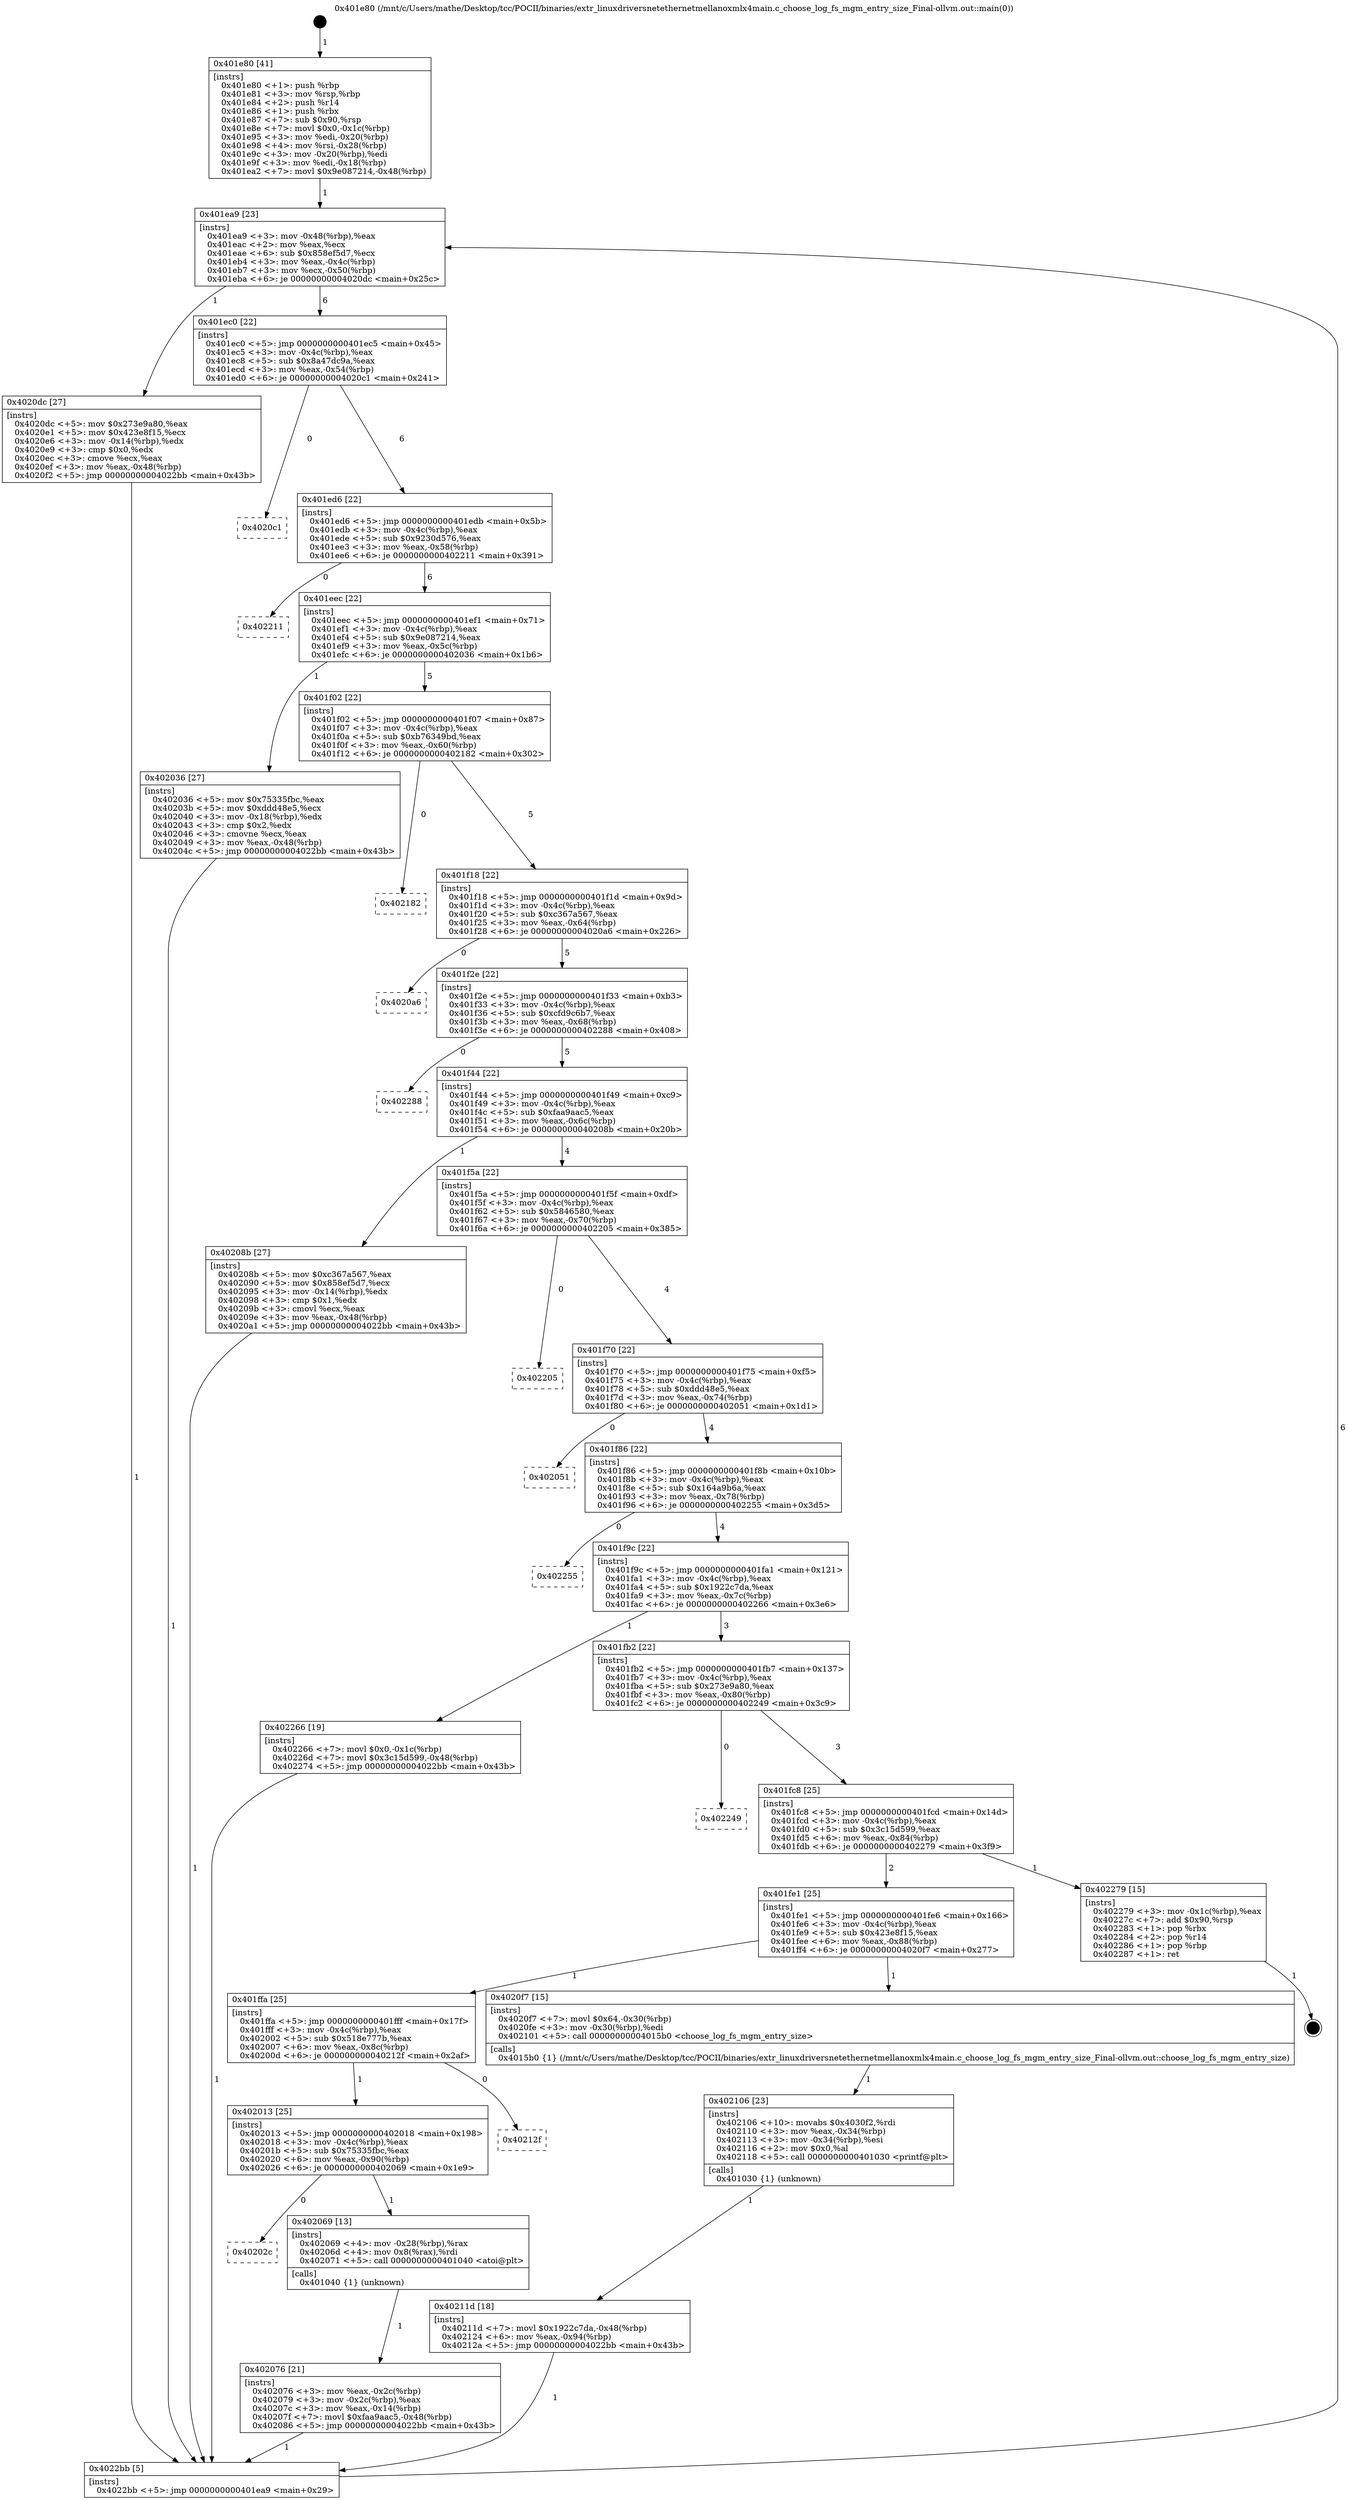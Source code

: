 digraph "0x401e80" {
  label = "0x401e80 (/mnt/c/Users/mathe/Desktop/tcc/POCII/binaries/extr_linuxdriversnetethernetmellanoxmlx4main.c_choose_log_fs_mgm_entry_size_Final-ollvm.out::main(0))"
  labelloc = "t"
  node[shape=record]

  Entry [label="",width=0.3,height=0.3,shape=circle,fillcolor=black,style=filled]
  "0x401ea9" [label="{
     0x401ea9 [23]\l
     | [instrs]\l
     &nbsp;&nbsp;0x401ea9 \<+3\>: mov -0x48(%rbp),%eax\l
     &nbsp;&nbsp;0x401eac \<+2\>: mov %eax,%ecx\l
     &nbsp;&nbsp;0x401eae \<+6\>: sub $0x858ef5d7,%ecx\l
     &nbsp;&nbsp;0x401eb4 \<+3\>: mov %eax,-0x4c(%rbp)\l
     &nbsp;&nbsp;0x401eb7 \<+3\>: mov %ecx,-0x50(%rbp)\l
     &nbsp;&nbsp;0x401eba \<+6\>: je 00000000004020dc \<main+0x25c\>\l
  }"]
  "0x4020dc" [label="{
     0x4020dc [27]\l
     | [instrs]\l
     &nbsp;&nbsp;0x4020dc \<+5\>: mov $0x273e9a80,%eax\l
     &nbsp;&nbsp;0x4020e1 \<+5\>: mov $0x423e8f15,%ecx\l
     &nbsp;&nbsp;0x4020e6 \<+3\>: mov -0x14(%rbp),%edx\l
     &nbsp;&nbsp;0x4020e9 \<+3\>: cmp $0x0,%edx\l
     &nbsp;&nbsp;0x4020ec \<+3\>: cmove %ecx,%eax\l
     &nbsp;&nbsp;0x4020ef \<+3\>: mov %eax,-0x48(%rbp)\l
     &nbsp;&nbsp;0x4020f2 \<+5\>: jmp 00000000004022bb \<main+0x43b\>\l
  }"]
  "0x401ec0" [label="{
     0x401ec0 [22]\l
     | [instrs]\l
     &nbsp;&nbsp;0x401ec0 \<+5\>: jmp 0000000000401ec5 \<main+0x45\>\l
     &nbsp;&nbsp;0x401ec5 \<+3\>: mov -0x4c(%rbp),%eax\l
     &nbsp;&nbsp;0x401ec8 \<+5\>: sub $0x8a47dc9a,%eax\l
     &nbsp;&nbsp;0x401ecd \<+3\>: mov %eax,-0x54(%rbp)\l
     &nbsp;&nbsp;0x401ed0 \<+6\>: je 00000000004020c1 \<main+0x241\>\l
  }"]
  Exit [label="",width=0.3,height=0.3,shape=circle,fillcolor=black,style=filled,peripheries=2]
  "0x4020c1" [label="{
     0x4020c1\l
  }", style=dashed]
  "0x401ed6" [label="{
     0x401ed6 [22]\l
     | [instrs]\l
     &nbsp;&nbsp;0x401ed6 \<+5\>: jmp 0000000000401edb \<main+0x5b\>\l
     &nbsp;&nbsp;0x401edb \<+3\>: mov -0x4c(%rbp),%eax\l
     &nbsp;&nbsp;0x401ede \<+5\>: sub $0x9230d576,%eax\l
     &nbsp;&nbsp;0x401ee3 \<+3\>: mov %eax,-0x58(%rbp)\l
     &nbsp;&nbsp;0x401ee6 \<+6\>: je 0000000000402211 \<main+0x391\>\l
  }"]
  "0x40211d" [label="{
     0x40211d [18]\l
     | [instrs]\l
     &nbsp;&nbsp;0x40211d \<+7\>: movl $0x1922c7da,-0x48(%rbp)\l
     &nbsp;&nbsp;0x402124 \<+6\>: mov %eax,-0x94(%rbp)\l
     &nbsp;&nbsp;0x40212a \<+5\>: jmp 00000000004022bb \<main+0x43b\>\l
  }"]
  "0x402211" [label="{
     0x402211\l
  }", style=dashed]
  "0x401eec" [label="{
     0x401eec [22]\l
     | [instrs]\l
     &nbsp;&nbsp;0x401eec \<+5\>: jmp 0000000000401ef1 \<main+0x71\>\l
     &nbsp;&nbsp;0x401ef1 \<+3\>: mov -0x4c(%rbp),%eax\l
     &nbsp;&nbsp;0x401ef4 \<+5\>: sub $0x9e087214,%eax\l
     &nbsp;&nbsp;0x401ef9 \<+3\>: mov %eax,-0x5c(%rbp)\l
     &nbsp;&nbsp;0x401efc \<+6\>: je 0000000000402036 \<main+0x1b6\>\l
  }"]
  "0x402106" [label="{
     0x402106 [23]\l
     | [instrs]\l
     &nbsp;&nbsp;0x402106 \<+10\>: movabs $0x4030f2,%rdi\l
     &nbsp;&nbsp;0x402110 \<+3\>: mov %eax,-0x34(%rbp)\l
     &nbsp;&nbsp;0x402113 \<+3\>: mov -0x34(%rbp),%esi\l
     &nbsp;&nbsp;0x402116 \<+2\>: mov $0x0,%al\l
     &nbsp;&nbsp;0x402118 \<+5\>: call 0000000000401030 \<printf@plt\>\l
     | [calls]\l
     &nbsp;&nbsp;0x401030 \{1\} (unknown)\l
  }"]
  "0x402036" [label="{
     0x402036 [27]\l
     | [instrs]\l
     &nbsp;&nbsp;0x402036 \<+5\>: mov $0x75335fbc,%eax\l
     &nbsp;&nbsp;0x40203b \<+5\>: mov $0xddd48e5,%ecx\l
     &nbsp;&nbsp;0x402040 \<+3\>: mov -0x18(%rbp),%edx\l
     &nbsp;&nbsp;0x402043 \<+3\>: cmp $0x2,%edx\l
     &nbsp;&nbsp;0x402046 \<+3\>: cmovne %ecx,%eax\l
     &nbsp;&nbsp;0x402049 \<+3\>: mov %eax,-0x48(%rbp)\l
     &nbsp;&nbsp;0x40204c \<+5\>: jmp 00000000004022bb \<main+0x43b\>\l
  }"]
  "0x401f02" [label="{
     0x401f02 [22]\l
     | [instrs]\l
     &nbsp;&nbsp;0x401f02 \<+5\>: jmp 0000000000401f07 \<main+0x87\>\l
     &nbsp;&nbsp;0x401f07 \<+3\>: mov -0x4c(%rbp),%eax\l
     &nbsp;&nbsp;0x401f0a \<+5\>: sub $0xb76349bd,%eax\l
     &nbsp;&nbsp;0x401f0f \<+3\>: mov %eax,-0x60(%rbp)\l
     &nbsp;&nbsp;0x401f12 \<+6\>: je 0000000000402182 \<main+0x302\>\l
  }"]
  "0x4022bb" [label="{
     0x4022bb [5]\l
     | [instrs]\l
     &nbsp;&nbsp;0x4022bb \<+5\>: jmp 0000000000401ea9 \<main+0x29\>\l
  }"]
  "0x401e80" [label="{
     0x401e80 [41]\l
     | [instrs]\l
     &nbsp;&nbsp;0x401e80 \<+1\>: push %rbp\l
     &nbsp;&nbsp;0x401e81 \<+3\>: mov %rsp,%rbp\l
     &nbsp;&nbsp;0x401e84 \<+2\>: push %r14\l
     &nbsp;&nbsp;0x401e86 \<+1\>: push %rbx\l
     &nbsp;&nbsp;0x401e87 \<+7\>: sub $0x90,%rsp\l
     &nbsp;&nbsp;0x401e8e \<+7\>: movl $0x0,-0x1c(%rbp)\l
     &nbsp;&nbsp;0x401e95 \<+3\>: mov %edi,-0x20(%rbp)\l
     &nbsp;&nbsp;0x401e98 \<+4\>: mov %rsi,-0x28(%rbp)\l
     &nbsp;&nbsp;0x401e9c \<+3\>: mov -0x20(%rbp),%edi\l
     &nbsp;&nbsp;0x401e9f \<+3\>: mov %edi,-0x18(%rbp)\l
     &nbsp;&nbsp;0x401ea2 \<+7\>: movl $0x9e087214,-0x48(%rbp)\l
  }"]
  "0x402076" [label="{
     0x402076 [21]\l
     | [instrs]\l
     &nbsp;&nbsp;0x402076 \<+3\>: mov %eax,-0x2c(%rbp)\l
     &nbsp;&nbsp;0x402079 \<+3\>: mov -0x2c(%rbp),%eax\l
     &nbsp;&nbsp;0x40207c \<+3\>: mov %eax,-0x14(%rbp)\l
     &nbsp;&nbsp;0x40207f \<+7\>: movl $0xfaa9aac5,-0x48(%rbp)\l
     &nbsp;&nbsp;0x402086 \<+5\>: jmp 00000000004022bb \<main+0x43b\>\l
  }"]
  "0x402182" [label="{
     0x402182\l
  }", style=dashed]
  "0x401f18" [label="{
     0x401f18 [22]\l
     | [instrs]\l
     &nbsp;&nbsp;0x401f18 \<+5\>: jmp 0000000000401f1d \<main+0x9d\>\l
     &nbsp;&nbsp;0x401f1d \<+3\>: mov -0x4c(%rbp),%eax\l
     &nbsp;&nbsp;0x401f20 \<+5\>: sub $0xc367a567,%eax\l
     &nbsp;&nbsp;0x401f25 \<+3\>: mov %eax,-0x64(%rbp)\l
     &nbsp;&nbsp;0x401f28 \<+6\>: je 00000000004020a6 \<main+0x226\>\l
  }"]
  "0x40202c" [label="{
     0x40202c\l
  }", style=dashed]
  "0x4020a6" [label="{
     0x4020a6\l
  }", style=dashed]
  "0x401f2e" [label="{
     0x401f2e [22]\l
     | [instrs]\l
     &nbsp;&nbsp;0x401f2e \<+5\>: jmp 0000000000401f33 \<main+0xb3\>\l
     &nbsp;&nbsp;0x401f33 \<+3\>: mov -0x4c(%rbp),%eax\l
     &nbsp;&nbsp;0x401f36 \<+5\>: sub $0xcfd9c6b7,%eax\l
     &nbsp;&nbsp;0x401f3b \<+3\>: mov %eax,-0x68(%rbp)\l
     &nbsp;&nbsp;0x401f3e \<+6\>: je 0000000000402288 \<main+0x408\>\l
  }"]
  "0x402069" [label="{
     0x402069 [13]\l
     | [instrs]\l
     &nbsp;&nbsp;0x402069 \<+4\>: mov -0x28(%rbp),%rax\l
     &nbsp;&nbsp;0x40206d \<+4\>: mov 0x8(%rax),%rdi\l
     &nbsp;&nbsp;0x402071 \<+5\>: call 0000000000401040 \<atoi@plt\>\l
     | [calls]\l
     &nbsp;&nbsp;0x401040 \{1\} (unknown)\l
  }"]
  "0x402288" [label="{
     0x402288\l
  }", style=dashed]
  "0x401f44" [label="{
     0x401f44 [22]\l
     | [instrs]\l
     &nbsp;&nbsp;0x401f44 \<+5\>: jmp 0000000000401f49 \<main+0xc9\>\l
     &nbsp;&nbsp;0x401f49 \<+3\>: mov -0x4c(%rbp),%eax\l
     &nbsp;&nbsp;0x401f4c \<+5\>: sub $0xfaa9aac5,%eax\l
     &nbsp;&nbsp;0x401f51 \<+3\>: mov %eax,-0x6c(%rbp)\l
     &nbsp;&nbsp;0x401f54 \<+6\>: je 000000000040208b \<main+0x20b\>\l
  }"]
  "0x402013" [label="{
     0x402013 [25]\l
     | [instrs]\l
     &nbsp;&nbsp;0x402013 \<+5\>: jmp 0000000000402018 \<main+0x198\>\l
     &nbsp;&nbsp;0x402018 \<+3\>: mov -0x4c(%rbp),%eax\l
     &nbsp;&nbsp;0x40201b \<+5\>: sub $0x75335fbc,%eax\l
     &nbsp;&nbsp;0x402020 \<+6\>: mov %eax,-0x90(%rbp)\l
     &nbsp;&nbsp;0x402026 \<+6\>: je 0000000000402069 \<main+0x1e9\>\l
  }"]
  "0x40208b" [label="{
     0x40208b [27]\l
     | [instrs]\l
     &nbsp;&nbsp;0x40208b \<+5\>: mov $0xc367a567,%eax\l
     &nbsp;&nbsp;0x402090 \<+5\>: mov $0x858ef5d7,%ecx\l
     &nbsp;&nbsp;0x402095 \<+3\>: mov -0x14(%rbp),%edx\l
     &nbsp;&nbsp;0x402098 \<+3\>: cmp $0x1,%edx\l
     &nbsp;&nbsp;0x40209b \<+3\>: cmovl %ecx,%eax\l
     &nbsp;&nbsp;0x40209e \<+3\>: mov %eax,-0x48(%rbp)\l
     &nbsp;&nbsp;0x4020a1 \<+5\>: jmp 00000000004022bb \<main+0x43b\>\l
  }"]
  "0x401f5a" [label="{
     0x401f5a [22]\l
     | [instrs]\l
     &nbsp;&nbsp;0x401f5a \<+5\>: jmp 0000000000401f5f \<main+0xdf\>\l
     &nbsp;&nbsp;0x401f5f \<+3\>: mov -0x4c(%rbp),%eax\l
     &nbsp;&nbsp;0x401f62 \<+5\>: sub $0x5846580,%eax\l
     &nbsp;&nbsp;0x401f67 \<+3\>: mov %eax,-0x70(%rbp)\l
     &nbsp;&nbsp;0x401f6a \<+6\>: je 0000000000402205 \<main+0x385\>\l
  }"]
  "0x40212f" [label="{
     0x40212f\l
  }", style=dashed]
  "0x402205" [label="{
     0x402205\l
  }", style=dashed]
  "0x401f70" [label="{
     0x401f70 [22]\l
     | [instrs]\l
     &nbsp;&nbsp;0x401f70 \<+5\>: jmp 0000000000401f75 \<main+0xf5\>\l
     &nbsp;&nbsp;0x401f75 \<+3\>: mov -0x4c(%rbp),%eax\l
     &nbsp;&nbsp;0x401f78 \<+5\>: sub $0xddd48e5,%eax\l
     &nbsp;&nbsp;0x401f7d \<+3\>: mov %eax,-0x74(%rbp)\l
     &nbsp;&nbsp;0x401f80 \<+6\>: je 0000000000402051 \<main+0x1d1\>\l
  }"]
  "0x401ffa" [label="{
     0x401ffa [25]\l
     | [instrs]\l
     &nbsp;&nbsp;0x401ffa \<+5\>: jmp 0000000000401fff \<main+0x17f\>\l
     &nbsp;&nbsp;0x401fff \<+3\>: mov -0x4c(%rbp),%eax\l
     &nbsp;&nbsp;0x402002 \<+5\>: sub $0x518e777b,%eax\l
     &nbsp;&nbsp;0x402007 \<+6\>: mov %eax,-0x8c(%rbp)\l
     &nbsp;&nbsp;0x40200d \<+6\>: je 000000000040212f \<main+0x2af\>\l
  }"]
  "0x402051" [label="{
     0x402051\l
  }", style=dashed]
  "0x401f86" [label="{
     0x401f86 [22]\l
     | [instrs]\l
     &nbsp;&nbsp;0x401f86 \<+5\>: jmp 0000000000401f8b \<main+0x10b\>\l
     &nbsp;&nbsp;0x401f8b \<+3\>: mov -0x4c(%rbp),%eax\l
     &nbsp;&nbsp;0x401f8e \<+5\>: sub $0x164a9b6a,%eax\l
     &nbsp;&nbsp;0x401f93 \<+3\>: mov %eax,-0x78(%rbp)\l
     &nbsp;&nbsp;0x401f96 \<+6\>: je 0000000000402255 \<main+0x3d5\>\l
  }"]
  "0x4020f7" [label="{
     0x4020f7 [15]\l
     | [instrs]\l
     &nbsp;&nbsp;0x4020f7 \<+7\>: movl $0x64,-0x30(%rbp)\l
     &nbsp;&nbsp;0x4020fe \<+3\>: mov -0x30(%rbp),%edi\l
     &nbsp;&nbsp;0x402101 \<+5\>: call 00000000004015b0 \<choose_log_fs_mgm_entry_size\>\l
     | [calls]\l
     &nbsp;&nbsp;0x4015b0 \{1\} (/mnt/c/Users/mathe/Desktop/tcc/POCII/binaries/extr_linuxdriversnetethernetmellanoxmlx4main.c_choose_log_fs_mgm_entry_size_Final-ollvm.out::choose_log_fs_mgm_entry_size)\l
  }"]
  "0x402255" [label="{
     0x402255\l
  }", style=dashed]
  "0x401f9c" [label="{
     0x401f9c [22]\l
     | [instrs]\l
     &nbsp;&nbsp;0x401f9c \<+5\>: jmp 0000000000401fa1 \<main+0x121\>\l
     &nbsp;&nbsp;0x401fa1 \<+3\>: mov -0x4c(%rbp),%eax\l
     &nbsp;&nbsp;0x401fa4 \<+5\>: sub $0x1922c7da,%eax\l
     &nbsp;&nbsp;0x401fa9 \<+3\>: mov %eax,-0x7c(%rbp)\l
     &nbsp;&nbsp;0x401fac \<+6\>: je 0000000000402266 \<main+0x3e6\>\l
  }"]
  "0x401fe1" [label="{
     0x401fe1 [25]\l
     | [instrs]\l
     &nbsp;&nbsp;0x401fe1 \<+5\>: jmp 0000000000401fe6 \<main+0x166\>\l
     &nbsp;&nbsp;0x401fe6 \<+3\>: mov -0x4c(%rbp),%eax\l
     &nbsp;&nbsp;0x401fe9 \<+5\>: sub $0x423e8f15,%eax\l
     &nbsp;&nbsp;0x401fee \<+6\>: mov %eax,-0x88(%rbp)\l
     &nbsp;&nbsp;0x401ff4 \<+6\>: je 00000000004020f7 \<main+0x277\>\l
  }"]
  "0x402266" [label="{
     0x402266 [19]\l
     | [instrs]\l
     &nbsp;&nbsp;0x402266 \<+7\>: movl $0x0,-0x1c(%rbp)\l
     &nbsp;&nbsp;0x40226d \<+7\>: movl $0x3c15d599,-0x48(%rbp)\l
     &nbsp;&nbsp;0x402274 \<+5\>: jmp 00000000004022bb \<main+0x43b\>\l
  }"]
  "0x401fb2" [label="{
     0x401fb2 [22]\l
     | [instrs]\l
     &nbsp;&nbsp;0x401fb2 \<+5\>: jmp 0000000000401fb7 \<main+0x137\>\l
     &nbsp;&nbsp;0x401fb7 \<+3\>: mov -0x4c(%rbp),%eax\l
     &nbsp;&nbsp;0x401fba \<+5\>: sub $0x273e9a80,%eax\l
     &nbsp;&nbsp;0x401fbf \<+3\>: mov %eax,-0x80(%rbp)\l
     &nbsp;&nbsp;0x401fc2 \<+6\>: je 0000000000402249 \<main+0x3c9\>\l
  }"]
  "0x402279" [label="{
     0x402279 [15]\l
     | [instrs]\l
     &nbsp;&nbsp;0x402279 \<+3\>: mov -0x1c(%rbp),%eax\l
     &nbsp;&nbsp;0x40227c \<+7\>: add $0x90,%rsp\l
     &nbsp;&nbsp;0x402283 \<+1\>: pop %rbx\l
     &nbsp;&nbsp;0x402284 \<+2\>: pop %r14\l
     &nbsp;&nbsp;0x402286 \<+1\>: pop %rbp\l
     &nbsp;&nbsp;0x402287 \<+1\>: ret\l
  }"]
  "0x402249" [label="{
     0x402249\l
  }", style=dashed]
  "0x401fc8" [label="{
     0x401fc8 [25]\l
     | [instrs]\l
     &nbsp;&nbsp;0x401fc8 \<+5\>: jmp 0000000000401fcd \<main+0x14d\>\l
     &nbsp;&nbsp;0x401fcd \<+3\>: mov -0x4c(%rbp),%eax\l
     &nbsp;&nbsp;0x401fd0 \<+5\>: sub $0x3c15d599,%eax\l
     &nbsp;&nbsp;0x401fd5 \<+6\>: mov %eax,-0x84(%rbp)\l
     &nbsp;&nbsp;0x401fdb \<+6\>: je 0000000000402279 \<main+0x3f9\>\l
  }"]
  Entry -> "0x401e80" [label=" 1"]
  "0x401ea9" -> "0x4020dc" [label=" 1"]
  "0x401ea9" -> "0x401ec0" [label=" 6"]
  "0x402279" -> Exit [label=" 1"]
  "0x401ec0" -> "0x4020c1" [label=" 0"]
  "0x401ec0" -> "0x401ed6" [label=" 6"]
  "0x402266" -> "0x4022bb" [label=" 1"]
  "0x401ed6" -> "0x402211" [label=" 0"]
  "0x401ed6" -> "0x401eec" [label=" 6"]
  "0x40211d" -> "0x4022bb" [label=" 1"]
  "0x401eec" -> "0x402036" [label=" 1"]
  "0x401eec" -> "0x401f02" [label=" 5"]
  "0x402036" -> "0x4022bb" [label=" 1"]
  "0x401e80" -> "0x401ea9" [label=" 1"]
  "0x4022bb" -> "0x401ea9" [label=" 6"]
  "0x402106" -> "0x40211d" [label=" 1"]
  "0x401f02" -> "0x402182" [label=" 0"]
  "0x401f02" -> "0x401f18" [label=" 5"]
  "0x4020f7" -> "0x402106" [label=" 1"]
  "0x401f18" -> "0x4020a6" [label=" 0"]
  "0x401f18" -> "0x401f2e" [label=" 5"]
  "0x4020dc" -> "0x4022bb" [label=" 1"]
  "0x401f2e" -> "0x402288" [label=" 0"]
  "0x401f2e" -> "0x401f44" [label=" 5"]
  "0x40208b" -> "0x4022bb" [label=" 1"]
  "0x401f44" -> "0x40208b" [label=" 1"]
  "0x401f44" -> "0x401f5a" [label=" 4"]
  "0x402069" -> "0x402076" [label=" 1"]
  "0x401f5a" -> "0x402205" [label=" 0"]
  "0x401f5a" -> "0x401f70" [label=" 4"]
  "0x402013" -> "0x40202c" [label=" 0"]
  "0x401f70" -> "0x402051" [label=" 0"]
  "0x401f70" -> "0x401f86" [label=" 4"]
  "0x402076" -> "0x4022bb" [label=" 1"]
  "0x401f86" -> "0x402255" [label=" 0"]
  "0x401f86" -> "0x401f9c" [label=" 4"]
  "0x401ffa" -> "0x402013" [label=" 1"]
  "0x401f9c" -> "0x402266" [label=" 1"]
  "0x401f9c" -> "0x401fb2" [label=" 3"]
  "0x402013" -> "0x402069" [label=" 1"]
  "0x401fb2" -> "0x402249" [label=" 0"]
  "0x401fb2" -> "0x401fc8" [label=" 3"]
  "0x401fe1" -> "0x401ffa" [label=" 1"]
  "0x401fc8" -> "0x402279" [label=" 1"]
  "0x401fc8" -> "0x401fe1" [label=" 2"]
  "0x401ffa" -> "0x40212f" [label=" 0"]
  "0x401fe1" -> "0x4020f7" [label=" 1"]
}
